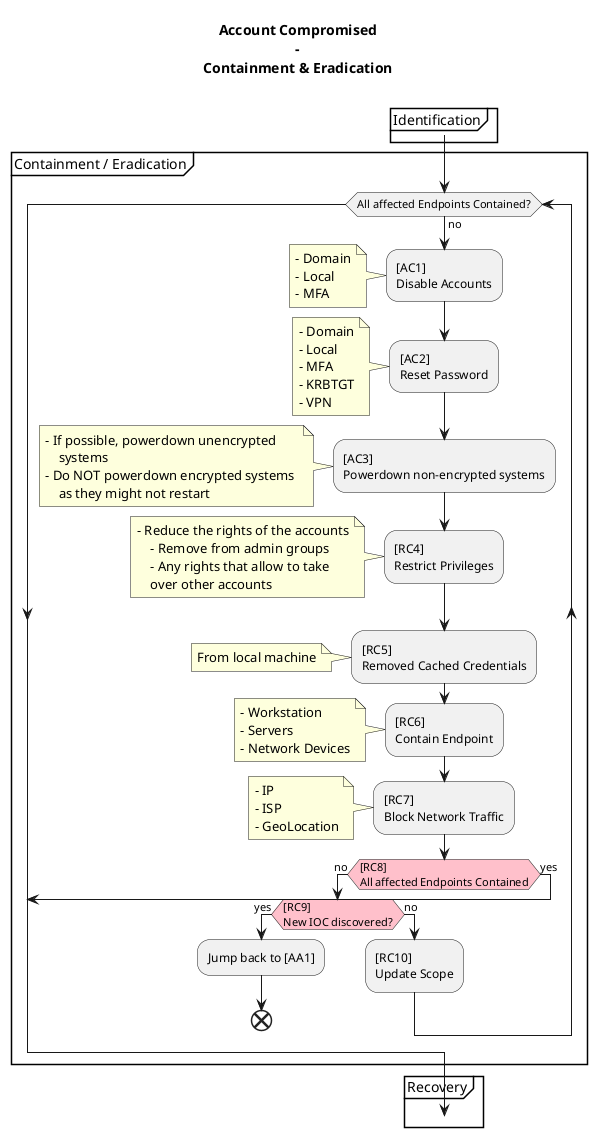 @startuml "Account Compromised Playbook - Recovery"

title "Account Compromised\n-\nContainment & Eradication\n"

partition "Identification" {

}

partition "Containment / Eradication" {

    while (All affected Endpoints Contained?)
        -> no;

        :[AC1]\nDisable Accounts;
        note
        - Domain
        - Local
        - MFA
        endnote

        :[AC2]\nReset Password;
        note
        - Domain
        - Local
        - MFA
        - KRBTGT
        - VPN
        endnote

        :[AC3]\nPowerdown non-encrypted systems;
        note
        - If possible, powerdown unencrypted
            systems
        - Do NOT powerdown encrypted systems 
            as they might not restart
        endnote

        :[RC4]\nRestrict Privileges;
        note
        - Reduce the rights of the accounts
            - Remove from admin groups
            - Any rights that allow to take
            over other accounts
        endnote

        :[RC5]\nRemoved Cached Credentials;
        note
        From local machine
        endnote

        :[RC6]\nContain Endpoint;
        note
        - Workstation
        - Servers
        - Network Devices
        endnote

        :[RC7]\nBlock Network Traffic;
        note
        - IP
        - ISP
        - GeoLocation
        endnote

        #pink:if ([RC8]\nAll affected Endpoints Contained) then (no)
            #pink:if ([RC9]\nNew IOC discovered?) then (yes)
                :Jump back to [AA1];
                end
            else (no)
            :[RC10]\nUpdate Scope;
            endif
        else (yes)
            break
        endif
    endwhile
}

partition "Recovery" {

}

@enduml
